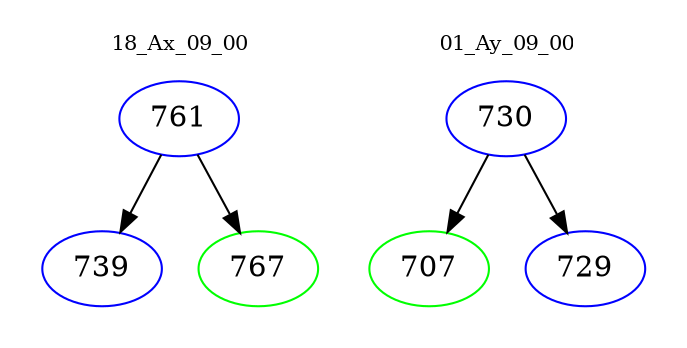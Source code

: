 digraph{
subgraph cluster_0 {
color = white
label = "18_Ax_09_00";
fontsize=10;
T0_761 [label="761", color="blue"]
T0_761 -> T0_739 [color="black"]
T0_739 [label="739", color="blue"]
T0_761 -> T0_767 [color="black"]
T0_767 [label="767", color="green"]
}
subgraph cluster_1 {
color = white
label = "01_Ay_09_00";
fontsize=10;
T1_730 [label="730", color="blue"]
T1_730 -> T1_707 [color="black"]
T1_707 [label="707", color="green"]
T1_730 -> T1_729 [color="black"]
T1_729 [label="729", color="blue"]
}
}
